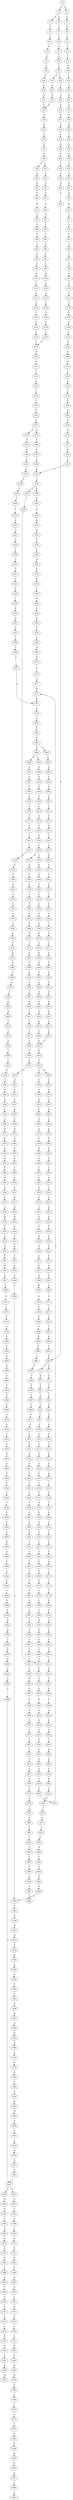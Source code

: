 strict digraph  {
	S0 -> S1 [ label = A ];
	S0 -> S2 [ label = G ];
	S1 -> S3 [ label = C ];
	S2 -> S4 [ label = G ];
	S2 -> S5 [ label = C ];
	S3 -> S6 [ label = T ];
	S4 -> S7 [ label = T ];
	S5 -> S8 [ label = T ];
	S6 -> S9 [ label = A ];
	S7 -> S10 [ label = G ];
	S8 -> S11 [ label = G ];
	S9 -> S12 [ label = T ];
	S10 -> S13 [ label = G ];
	S11 -> S14 [ label = G ];
	S12 -> S15 [ label = T ];
	S13 -> S16 [ label = A ];
	S14 -> S17 [ label = A ];
	S15 -> S18 [ label = G ];
	S16 -> S19 [ label = A ];
	S17 -> S20 [ label = A ];
	S18 -> S21 [ label = G ];
	S19 -> S22 [ label = C ];
	S19 -> S23 [ label = G ];
	S20 -> S24 [ label = G ];
	S21 -> S25 [ label = A ];
	S22 -> S26 [ label = C ];
	S23 -> S27 [ label = A ];
	S24 -> S28 [ label = A ];
	S25 -> S29 [ label = A ];
	S26 -> S30 [ label = T ];
	S27 -> S31 [ label = A ];
	S28 -> S32 [ label = A ];
	S29 -> S33 [ label = C ];
	S30 -> S34 [ label = C ];
	S31 -> S35 [ label = C ];
	S32 -> S35 [ label = C ];
	S33 -> S36 [ label = G ];
	S34 -> S37 [ label = G ];
	S35 -> S38 [ label = G ];
	S36 -> S39 [ label = G ];
	S37 -> S40 [ label = G ];
	S38 -> S41 [ label = G ];
	S39 -> S42 [ label = T ];
	S40 -> S43 [ label = C ];
	S41 -> S44 [ label = C ];
	S42 -> S45 [ label = A ];
	S43 -> S46 [ label = A ];
	S44 -> S47 [ label = A ];
	S45 -> S48 [ label = C ];
	S46 -> S49 [ label = C ];
	S47 -> S50 [ label = C ];
	S48 -> S51 [ label = G ];
	S49 -> S52 [ label = G ];
	S50 -> S53 [ label = C ];
	S50 -> S54 [ label = T ];
	S51 -> S55 [ label = A ];
	S52 -> S56 [ label = C ];
	S53 -> S57 [ label = G ];
	S54 -> S58 [ label = G ];
	S55 -> S59 [ label = A ];
	S56 -> S60 [ label = G ];
	S57 -> S61 [ label = G ];
	S58 -> S62 [ label = G ];
	S59 -> S63 [ label = G ];
	S60 -> S64 [ label = C ];
	S61 -> S65 [ label = G ];
	S62 -> S66 [ label = G ];
	S63 -> S67 [ label = A ];
	S64 -> S68 [ label = G ];
	S65 -> S69 [ label = A ];
	S66 -> S70 [ label = A ];
	S67 -> S71 [ label = A ];
	S68 -> S72 [ label = C ];
	S68 -> S73 [ label = G ];
	S69 -> S74 [ label = A ];
	S70 -> S75 [ label = A ];
	S71 -> S76 [ label = G ];
	S72 -> S77 [ label = G ];
	S73 -> S78 [ label = C ];
	S74 -> S79 [ label = T ];
	S75 -> S80 [ label = C ];
	S76 -> S81 [ label = T ];
	S77 -> S82 [ label = T ];
	S78 -> S83 [ label = T ];
	S79 -> S84 [ label = T ];
	S80 -> S85 [ label = T ];
	S81 -> S86 [ label = G ];
	S82 -> S87 [ label = C ];
	S83 -> S88 [ label = G ];
	S84 -> S89 [ label = G ];
	S85 -> S90 [ label = G ];
	S86 -> S91 [ label = T ];
	S87 -> S92 [ label = G ];
	S88 -> S93 [ label = G ];
	S89 -> S94 [ label = A ];
	S90 -> S95 [ label = G ];
	S91 -> S96 [ label = C ];
	S92 -> S97 [ label = A ];
	S93 -> S98 [ label = A ];
	S94 -> S99 [ label = A ];
	S95 -> S100 [ label = A ];
	S96 -> S101 [ label = C ];
	S97 -> S102 [ label = C ];
	S98 -> S103 [ label = A ];
	S99 -> S104 [ label = C ];
	S100 -> S105 [ label = C ];
	S101 -> S106 [ label = T ];
	S102 -> S107 [ label = G ];
	S103 -> S108 [ label = T ];
	S104 -> S109 [ label = C ];
	S105 -> S110 [ label = C ];
	S106 -> S111 [ label = G ];
	S107 -> S112 [ label = C ];
	S108 -> S113 [ label = G ];
	S109 -> S114 [ label = C ];
	S110 -> S115 [ label = C ];
	S111 -> S116 [ label = G ];
	S112 -> S117 [ label = G ];
	S113 -> S118 [ label = G ];
	S114 -> S119 [ label = G ];
	S115 -> S120 [ label = G ];
	S116 -> S121 [ label = C ];
	S117 -> S122 [ label = C ];
	S118 -> S123 [ label = G ];
	S119 -> S124 [ label = T ];
	S120 -> S125 [ label = T ];
	S121 -> S126 [ label = C ];
	S122 -> S127 [ label = C ];
	S123 -> S128 [ label = G ];
	S124 -> S129 [ label = C ];
	S125 -> S130 [ label = C ];
	S126 -> S131 [ label = T ];
	S127 -> S132 [ label = T ];
	S128 -> S133 [ label = T ];
	S129 -> S134 [ label = T ];
	S130 -> S135 [ label = T ];
	S131 -> S136 [ label = G ];
	S132 -> S137 [ label = C ];
	S133 -> S138 [ label = C ];
	S134 -> S139 [ label = C ];
	S135 -> S139 [ label = C ];
	S136 -> S140 [ label = G ];
	S137 -> S141 [ label = G ];
	S138 -> S142 [ label = C ];
	S139 -> S143 [ label = G ];
	S140 -> S144 [ label = G ];
	S141 -> S145 [ label = G ];
	S142 -> S146 [ label = G ];
	S143 -> S147 [ label = G ];
	S144 -> S148 [ label = T ];
	S145 -> S149 [ label = G ];
	S146 -> S150 [ label = C ];
	S147 -> S151 [ label = C ];
	S148 -> S152 [ label = C ];
	S149 -> S153 [ label = C ];
	S150 -> S154 [ label = C ];
	S151 -> S155 [ label = A ];
	S152 -> S156 [ label = C ];
	S153 -> S157 [ label = T ];
	S154 -> S158 [ label = G ];
	S155 -> S159 [ label = C ];
	S156 -> S160 [ label = C ];
	S157 -> S161 [ label = C ];
	S158 -> S162 [ label = G ];
	S159 -> S163 [ label = C ];
	S160 -> S164 [ label = G ];
	S161 -> S165 [ label = A ];
	S162 -> S166 [ label = A ];
	S163 -> S167 [ label = G ];
	S164 -> S168 [ label = A ];
	S165 -> S169 [ label = C ];
	S166 -> S170 [ label = A ];
	S167 -> S171 [ label = A ];
	S168 -> S172 [ label = G ];
	S169 -> S173 [ label = G ];
	S170 -> S174 [ label = C ];
	S171 -> S175 [ label = G ];
	S171 -> S176 [ label = A ];
	S172 -> S177 [ label = T ];
	S173 -> S178 [ label = T ];
	S174 -> S179 [ label = T ];
	S175 -> S180 [ label = T ];
	S176 -> S181 [ label = T ];
	S177 -> S182 [ label = C ];
	S178 -> S183 [ label = C ];
	S179 -> S184 [ label = G ];
	S180 -> S185 [ label = C ];
	S181 -> S186 [ label = G ];
	S182 -> S187 [ label = C ];
	S183 -> S188 [ label = C ];
	S184 -> S189 [ label = C ];
	S185 -> S190 [ label = C ];
	S186 -> S191 [ label = T ];
	S187 -> S192 [ label = A ];
	S188 -> S193 [ label = A ];
	S189 -> S194 [ label = A ];
	S190 -> S192 [ label = A ];
	S191 -> S195 [ label = A ];
	S192 -> S196 [ label = G ];
	S193 -> S197 [ label = G ];
	S194 -> S198 [ label = A ];
	S195 -> S199 [ label = G ];
	S196 -> S200 [ label = T ];
	S196 -> S201 [ label = C ];
	S197 -> S202 [ label = C ];
	S198 -> S203 [ label = C ];
	S199 -> S204 [ label = T ];
	S200 -> S205 [ label = A ];
	S201 -> S206 [ label = T ];
	S202 -> S207 [ label = T ];
	S203 -> S208 [ label = C ];
	S204 -> S209 [ label = T ];
	S205 -> S210 [ label = G ];
	S206 -> S211 [ label = T ];
	S207 -> S211 [ label = T ];
	S208 -> S212 [ label = A ];
	S209 -> S213 [ label = T ];
	S210 -> S214 [ label = G ];
	S211 -> S215 [ label = C ];
	S212 -> S216 [ label = G ];
	S213 -> S217 [ label = C ];
	S214 -> S218 [ label = G ];
	S215 -> S219 [ label = A ];
	S216 -> S220 [ label = A ];
	S217 -> S221 [ label = A ];
	S218 -> S222 [ label = T ];
	S219 -> S223 [ label = C ];
	S220 -> S224 [ label = A ];
	S221 -> S225 [ label = C ];
	S222 -> S226 [ label = C ];
	S223 -> S227 [ label = G ];
	S224 -> S228 [ label = C ];
	S225 -> S229 [ label = T ];
	S226 -> S230 [ label = A ];
	S227 -> S231 [ label = C ];
	S228 -> S232 [ label = A ];
	S229 -> S233 [ label = C ];
	S230 -> S234 [ label = C ];
	S231 -> S235 [ label = C ];
	S232 -> S236 [ label = G ];
	S233 -> S237 [ label = C ];
	S234 -> S238 [ label = T ];
	S235 -> S239 [ label = C ];
	S236 -> S240 [ label = C ];
	S237 -> S241 [ label = T ];
	S238 -> S242 [ label = C ];
	S239 -> S243 [ label = T ];
	S240 -> S244 [ label = C ];
	S241 -> S245 [ label = T ];
	S242 -> S246 [ label = G ];
	S243 -> S247 [ label = T ];
	S244 -> S248 [ label = G ];
	S245 -> S249 [ label = T ];
	S246 -> S250 [ label = C ];
	S247 -> S251 [ label = C ];
	S248 -> S252 [ label = T ];
	S249 -> S253 [ label = C ];
	S250 -> S254 [ label = T ];
	S251 -> S255 [ label = A ];
	S252 -> S256 [ label = C ];
	S253 -> S257 [ label = A ];
	S254 -> S258 [ label = T ];
	S255 -> S259 [ label = T ];
	S256 -> S260 [ label = C ];
	S257 -> S261 [ label = T ];
	S258 -> S262 [ label = C ];
	S259 -> S263 [ label = C ];
	S260 -> S264 [ label = T ];
	S261 -> S265 [ label = C ];
	S262 -> S266 [ label = A ];
	S263 -> S267 [ label = C ];
	S264 -> S268 [ label = C ];
	S265 -> S269 [ label = C ];
	S266 -> S270 [ label = T ];
	S267 -> S271 [ label = A ];
	S268 -> S272 [ label = T ];
	S269 -> S273 [ label = A ];
	S270 -> S274 [ label = C ];
	S271 -> S275 [ label = G ];
	S272 -> S276 [ label = G ];
	S273 -> S275 [ label = G ];
	S274 -> S277 [ label = C ];
	S275 -> S278 [ label = A ];
	S276 -> S279 [ label = T ];
	S277 -> S271 [ label = A ];
	S278 -> S280 [ label = A ];
	S279 -> S281 [ label = C ];
	S280 -> S282 [ label = C ];
	S281 -> S283 [ label = G ];
	S282 -> S284 [ label = C ];
	S283 -> S285 [ label = T ];
	S284 -> S286 [ label = A ];
	S284 -> S287 [ label = G ];
	S285 -> S288 [ label = G ];
	S286 -> S289 [ label = G ];
	S286 -> S290 [ label = C ];
	S287 -> S291 [ label = G ];
	S288 -> S292 [ label = G ];
	S289 -> S293 [ label = A ];
	S290 -> S294 [ label = C ];
	S291 -> S295 [ label = A ];
	S292 -> S296 [ label = T ];
	S293 -> S297 [ label = C ];
	S294 -> S298 [ label = A ];
	S295 -> S299 [ label = C ];
	S296 -> S300 [ label = A ];
	S297 -> S301 [ label = T ];
	S298 -> S302 [ label = C ];
	S299 -> S303 [ label = G ];
	S300 -> S304 [ label = C ];
	S301 -> S305 [ label = C ];
	S302 -> S306 [ label = C ];
	S303 -> S307 [ label = C ];
	S304 -> S308 [ label = C ];
	S305 -> S309 [ label = C ];
	S306 -> S310 [ label = C ];
	S307 -> S311 [ label = C ];
	S308 -> S312 [ label = G ];
	S309 -> S313 [ label = C ];
	S310 -> S314 [ label = C ];
	S311 -> S315 [ label = C ];
	S312 -> S316 [ label = G ];
	S313 -> S317 [ label = A ];
	S314 -> S318 [ label = T ];
	S315 -> S319 [ label = A ];
	S316 -> S320 [ label = T ];
	S317 -> S321 [ label = T ];
	S318 -> S322 [ label = T ];
	S319 -> S323 [ label = T ];
	S320 -> S324 [ label = G ];
	S321 -> S325 [ label = C ];
	S322 -> S326 [ label = C ];
	S323 -> S327 [ label = C ];
	S324 -> S328 [ label = G ];
	S325 -> S329 [ label = T ];
	S326 -> S330 [ label = C ];
	S326 -> S331 [ label = G ];
	S327 -> S332 [ label = G ];
	S328 -> S333 [ label = T ];
	S329 -> S334 [ label = G ];
	S330 -> S335 [ label = T ];
	S331 -> S336 [ label = A ];
	S332 -> S337 [ label = T ];
	S333 -> S338 [ label = T ];
	S334 -> S339 [ label = C ];
	S335 -> S340 [ label = G ];
	S336 -> S341 [ label = T ];
	S337 -> S342 [ label = C ];
	S338 -> S343 [ label = A ];
	S339 -> S344 [ label = C ];
	S340 -> S345 [ label = T ];
	S341 -> S346 [ label = C ];
	S342 -> S347 [ label = C ];
	S343 -> S348 [ label = G ];
	S344 -> S349 [ label = A ];
	S345 -> S350 [ label = C ];
	S346 -> S351 [ label = G ];
	S347 -> S352 [ label = T ];
	S348 -> S353 [ label = A ];
	S349 -> S354 [ label = G ];
	S350 -> S355 [ label = C ];
	S351 -> S356 [ label = T ];
	S352 -> S357 [ label = C ];
	S353 -> S358 [ label = A ];
	S354 -> S359 [ label = T ];
	S355 -> S360 [ label = T ];
	S356 -> S361 [ label = T ];
	S357 -> S362 [ label = T ];
	S358 -> S363 [ label = G ];
	S359 -> S364 [ label = C ];
	S360 -> S365 [ label = T ];
	S361 -> S366 [ label = T ];
	S362 -> S367 [ label = T ];
	S363 -> S368 [ label = G ];
	S364 -> S369 [ label = G ];
	S365 -> S370 [ label = G ];
	S366 -> S371 [ label = G ];
	S367 -> S372 [ label = C ];
	S368 -> S373 [ label = G ];
	S369 -> S374 [ label = T ];
	S370 -> S375 [ label = T ];
	S371 -> S376 [ label = T ];
	S372 -> S377 [ label = T ];
	S373 -> S378 [ label = G ];
	S374 -> S379 [ label = A ];
	S375 -> S380 [ label = A ];
	S376 -> S381 [ label = A ];
	S377 -> S382 [ label = C ];
	S378 -> S383 [ label = G ];
	S379 -> S384 [ label = A ];
	S380 -> S385 [ label = G ];
	S381 -> S386 [ label = G ];
	S382 -> S387 [ label = G ];
	S383 -> S388 [ label = T ];
	S384 -> S389 [ label = G ];
	S385 -> S390 [ label = G ];
	S386 -> S391 [ label = G ];
	S387 -> S392 [ label = G ];
	S388 -> S393 [ label = C ];
	S389 -> S394 [ label = A ];
	S390 -> S395 [ label = A ];
	S391 -> S396 [ label = A ];
	S392 -> S397 [ label = A ];
	S393 -> S398 [ label = C ];
	S394 -> S399 [ label = C ];
	S395 -> S400 [ label = G ];
	S396 -> S401 [ label = A ];
	S397 -> S402 [ label = G ];
	S398 -> S403 [ label = G ];
	S399 -> S404 [ label = G ];
	S400 -> S405 [ label = A ];
	S401 -> S406 [ label = A ];
	S402 -> S407 [ label = A ];
	S403 -> S408 [ label = T ];
	S404 -> S409 [ label = G ];
	S405 -> S410 [ label = G ];
	S406 -> S411 [ label = G ];
	S407 -> S412 [ label = G ];
	S408 -> S413 [ label = C ];
	S409 -> S414 [ label = C ];
	S410 -> S415 [ label = G ];
	S411 -> S416 [ label = G ];
	S412 -> S417 [ label = G ];
	S413 -> S418 [ label = G ];
	S414 -> S419 [ label = T ];
	S415 -> S420 [ label = T ];
	S416 -> S421 [ label = T ];
	S417 -> S422 [ label = T ];
	S418 -> S423 [ label = G ];
	S419 -> S424 [ label = C ];
	S420 -> S425 [ label = C ];
	S421 -> S426 [ label = C ];
	S422 -> S425 [ label = C ];
	S423 -> S427 [ label = A ];
	S424 -> S428 [ label = T ];
	S425 -> S429 [ label = C ];
	S426 -> S430 [ label = C ];
	S427 -> S431 [ label = A ];
	S428 -> S432 [ label = C ];
	S429 -> S433 [ label = C ];
	S430 -> S434 [ label = C ];
	S431 -> S435 [ label = C ];
	S432 -> S436 [ label = G ];
	S433 -> S437 [ label = A ];
	S433 -> S438 [ label = G ];
	S434 -> S439 [ label = G ];
	S435 -> S440 [ label = A ];
	S435 -> S441 [ label = T ];
	S436 -> S442 [ label = A ];
	S437 -> S443 [ label = G ];
	S438 -> S444 [ label = G ];
	S439 -> S445 [ label = A ];
	S440 -> S446 [ label = G ];
	S441 -> S447 [ label = A ];
	S442 -> S448 [ label = A ];
	S443 -> S449 [ label = A ];
	S444 -> S450 [ label = A ];
	S445 -> S451 [ label = A ];
	S446 -> S452 [ label = G ];
	S447 -> S453 [ label = C ];
	S448 -> S454 [ label = G ];
	S449 -> S455 [ label = G ];
	S450 -> S456 [ label = G ];
	S451 -> S457 [ label = G ];
	S452 -> S458 [ label = A ];
	S453 -> S459 [ label = A ];
	S454 -> S460 [ label = T ];
	S455 -> S461 [ label = C ];
	S456 -> S462 [ label = G ];
	S457 -> S463 [ label = T ];
	S458 -> S464 [ label = A ];
	S459 -> S465 [ label = A ];
	S460 -> S466 [ label = C ];
	S461 -> S467 [ label = C ];
	S462 -> S468 [ label = C ];
	S463 -> S469 [ label = C ];
	S464 -> S470 [ label = T ];
	S465 -> S471 [ label = C ];
	S466 -> S472 [ label = G ];
	S467 -> S473 [ label = A ];
	S468 -> S474 [ label = G ];
	S469 -> S475 [ label = G ];
	S470 -> S476 [ label = A ];
	S471 -> S477 [ label = G ];
	S472 -> S478 [ label = C ];
	S473 -> S479 [ label = C ];
	S474 -> S480 [ label = T ];
	S475 -> S481 [ label = A ];
	S476 -> S482 [ label = G ];
	S477 -> S483 [ label = A ];
	S478 -> S484 [ label = G ];
	S479 -> S485 [ label = G ];
	S480 -> S486 [ label = G ];
	S481 -> S487 [ label = G ];
	S482 -> S488 [ label = T ];
	S483 -> S489 [ label = A ];
	S484 -> S490 [ label = G ];
	S485 -> S491 [ label = G ];
	S486 -> S492 [ label = G ];
	S487 -> S493 [ label = G ];
	S488 -> S494 [ label = C ];
	S489 -> S495 [ label = A ];
	S490 -> S496 [ label = C ];
	S491 -> S497 [ label = T ];
	S492 -> S498 [ label = T ];
	S493 -> S499 [ label = T ];
	S494 -> S500 [ label = T ];
	S495 -> S501 [ label = A ];
	S496 -> S502 [ label = T ];
	S497 -> S503 [ label = T ];
	S498 -> S504 [ label = A ];
	S499 -> S505 [ label = A ];
	S500 -> S506 [ label = C ];
	S501 -> S507 [ label = C ];
	S502 -> S508 [ label = A ];
	S503 -> S509 [ label = A ];
	S504 -> S510 [ label = T ];
	S505 -> S511 [ label = T ];
	S506 -> S512 [ label = T ];
	S507 -> S513 [ label = A ];
	S508 -> S514 [ label = T ];
	S509 -> S515 [ label = C ];
	S510 -> S516 [ label = G ];
	S511 -> S517 [ label = A ];
	S512 -> S518 [ label = C ];
	S513 -> S519 [ label = G ];
	S514 -> S520 [ label = A ];
	S515 -> S521 [ label = T ];
	S516 -> S522 [ label = A ];
	S517 -> S523 [ label = A ];
	S518 -> S524 [ label = T ];
	S519 -> S525 [ label = A ];
	S520 -> S526 [ label = G ];
	S521 -> S527 [ label = G ];
	S522 -> S528 [ label = G ];
	S523 -> S529 [ label = G ];
	S524 -> S530 [ label = G ];
	S525 -> S531 [ label = A ];
	S526 -> S532 [ label = T ];
	S527 -> S533 [ label = C ];
	S528 -> S534 [ label = C ];
	S529 -> S535 [ label = T ];
	S530 -> S536 [ label = A ];
	S531 -> S537 [ label = G ];
	S532 -> S538 [ label = A ];
	S533 -> S539 [ label = A ];
	S534 -> S540 [ label = G ];
	S535 -> S541 [ label = C ];
	S536 -> S542 [ label = G ];
	S537 -> S543 [ label = G ];
	S538 -> S544 [ label = G ];
	S539 -> S545 [ label = G ];
	S540 -> S546 [ label = G ];
	S541 -> S547 [ label = G ];
	S542 -> S548 [ label = T ];
	S543 -> S549 [ label = G ];
	S544 -> S550 [ label = C ];
	S545 -> S551 [ label = A ];
	S546 -> S552 [ label = T ];
	S547 -> S553 [ label = T ];
	S548 -> S554 [ label = A ];
	S549 -> S555 [ label = G ];
	S550 -> S556 [ label = C ];
	S551 -> S557 [ label = C ];
	S552 -> S558 [ label = C ];
	S553 -> S559 [ label = G ];
	S555 -> S560 [ label = T ];
	S556 -> S561 [ label = G ];
	S557 -> S562 [ label = G ];
	S558 -> S563 [ label = G ];
	S559 -> S564 [ label = G ];
	S560 -> S565 [ label = C ];
	S561 -> S566 [ label = A ];
	S562 -> S567 [ label = G ];
	S563 -> S568 [ label = C ];
	S564 -> S569 [ label = T ];
	S565 -> S570 [ label = T ];
	S566 -> S571 [ label = A ];
	S567 -> S572 [ label = A ];
	S568 -> S573 [ label = A ];
	S569 -> S300 [ label = A ];
	S570 -> S574 [ label = C ];
	S571 -> S575 [ label = A ];
	S572 -> S576 [ label = C ];
	S573 -> S577 [ label = C ];
	S574 -> S578 [ label = T ];
	S575 -> S579 [ label = C ];
	S576 -> S580 [ label = A ];
	S577 -> S581 [ label = G ];
	S578 -> S582 [ label = C ];
	S579 -> S583 [ label = C ];
	S580 -> S584 [ label = C ];
	S581 -> S585 [ label = C ];
	S582 -> S586 [ label = G ];
	S583 -> S587 [ label = C ];
	S584 -> S588 [ label = A ];
	S585 -> S589 [ label = G ];
	S586 -> S590 [ label = T ];
	S587 -> S591 [ label = C ];
	S588 -> S592 [ label = C ];
	S589 -> S593 [ label = C ];
	S590 -> S594 [ label = G ];
	S591 -> S595 [ label = G ];
	S592 -> S596 [ label = C ];
	S593 -> S68 [ label = G ];
	S594 -> S597 [ label = G ];
	S595 -> S598 [ label = A ];
	S596 -> S599 [ label = T ];
	S597 -> S600 [ label = T ];
	S598 -> S601 [ label = C ];
	S599 -> S602 [ label = C ];
	S600 -> S603 [ label = A ];
	S601 -> S604 [ label = T ];
	S602 -> S605 [ label = T ];
	S604 -> S606 [ label = A ];
	S605 -> S607 [ label = A ];
	S606 -> S608 [ label = G ];
	S607 -> S609 [ label = G ];
	S608 -> S610 [ label = A ];
	S609 -> S611 [ label = A ];
	S610 -> S612 [ label = A ];
	S611 -> S613 [ label = A ];
	S612 -> S614 [ label = T ];
	S613 -> S615 [ label = C ];
	S614 -> S616 [ label = C ];
	S615 -> S617 [ label = G ];
	S616 -> S618 [ label = G ];
	S617 -> S619 [ label = A ];
	S618 -> S620 [ label = G ];
	S619 -> S621 [ label = G ];
	S620 -> S622 [ label = G ];
	S621 -> S623 [ label = G ];
	S622 -> S624 [ label = T ];
	S623 -> S625 [ label = T ];
	S624 -> S626 [ label = A ];
	S625 -> S627 [ label = G ];
	S626 -> S628 [ label = T ];
	S627 -> S629 [ label = T ];
	S628 -> S630 [ label = C ];
	S629 -> S631 [ label = C ];
	S630 -> S632 [ label = C ];
	S631 -> S633 [ label = C ];
	S632 -> S634 [ label = C ];
	S633 -> S635 [ label = C ];
	S634 -> S636 [ label = G ];
	S635 -> S637 [ label = T ];
	S636 -> S638 [ label = A ];
	S637 -> S639 [ label = G ];
	S638 -> S640 [ label = A ];
	S639 -> S641 [ label = T ];
	S640 -> S642 [ label = A ];
	S641 -> S643 [ label = C ];
	S642 -> S644 [ label = G ];
	S643 -> S645 [ label = C ];
	S644 -> S646 [ label = T ];
	S645 -> S647 [ label = T ];
	S646 -> S648 [ label = G ];
	S647 -> S649 [ label = A ];
	S648 -> S650 [ label = T ];
	S649 -> S651 [ label = C ];
	S650 -> S652 [ label = C ];
	S651 -> S653 [ label = T ];
	S652 -> S654 [ label = G ];
	S653 -> S655 [ label = A ];
	S654 -> S656 [ label = T ];
	S655 -> S657 [ label = C ];
	S656 -> S658 [ label = C ];
	S657 -> S659 [ label = C ];
	S658 -> S660 [ label = G ];
	S659 -> S661 [ label = A ];
	S660 -> S662 [ label = G ];
	S661 -> S663 [ label = G ];
	S662 -> S664 [ label = A ];
	S663 -> S665 [ label = G ];
	S664 -> S666 [ label = A ];
	S665 -> S667 [ label = A ];
	S666 -> S435 [ label = C ];
	S667 -> S668 [ label = G ];
	S668 -> S669 [ label = A ];
	S669 -> S670 [ label = G ];
	S670 -> S671 [ label = T ];
	S671 -> S672 [ label = C ];
	S672 -> S673 [ label = A ];
	S673 -> S674 [ label = G ];
	S674 -> S675 [ label = G ];
	S675 -> S676 [ label = A ];
	S676 -> S677 [ label = C ];
	S677 -> S678 [ label = C ];
	S678 -> S679 [ label = A ];
	S679 -> S680 [ label = G ];
	S680 -> S681 [ label = T ];
	S681 -> S682 [ label = C ];
	S682 -> S683 [ label = T ];
	S683 -> S684 [ label = C ];
	S684 -> S685 [ label = T ];
	S685 -> S686 [ label = G ];
	S686 -> S687 [ label = T ];
	S687 -> S688 [ label = A ];
}
